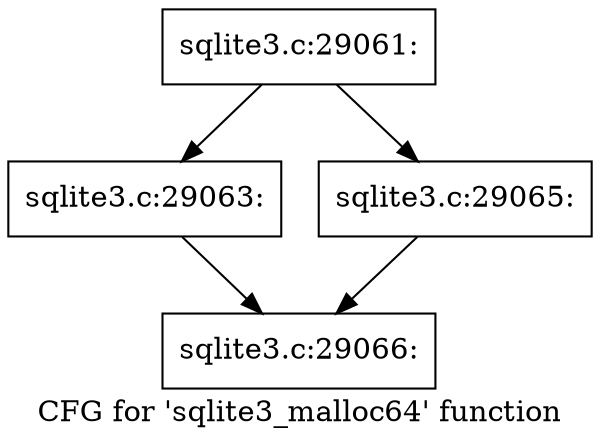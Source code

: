 digraph "CFG for 'sqlite3_malloc64' function" {
	label="CFG for 'sqlite3_malloc64' function";

	Node0x55c0f535fd70 [shape=record,label="{sqlite3.c:29061:}"];
	Node0x55c0f535fd70 -> Node0x55c0f535ffc0;
	Node0x55c0f535fd70 -> Node0x55c0f5360010;
	Node0x55c0f535ffc0 [shape=record,label="{sqlite3.c:29063:}"];
	Node0x55c0f535ffc0 -> Node0x55c0f5360160;
	Node0x55c0f5360010 [shape=record,label="{sqlite3.c:29065:}"];
	Node0x55c0f5360010 -> Node0x55c0f5360160;
	Node0x55c0f5360160 [shape=record,label="{sqlite3.c:29066:}"];
}
